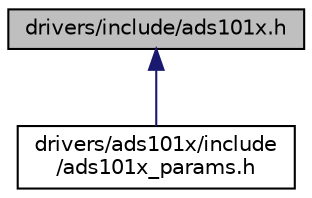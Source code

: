 digraph "drivers/include/ads101x.h"
{
 // LATEX_PDF_SIZE
  edge [fontname="Helvetica",fontsize="10",labelfontname="Helvetica",labelfontsize="10"];
  node [fontname="Helvetica",fontsize="10",shape=record];
  Node1 [label="drivers/include/ads101x.h",height=0.2,width=0.4,color="black", fillcolor="grey75", style="filled", fontcolor="black",tooltip="ADS101x/111x ADC device driver."];
  Node1 -> Node2 [dir="back",color="midnightblue",fontsize="10",style="solid",fontname="Helvetica"];
  Node2 [label="drivers/ads101x/include\l/ads101x_params.h",height=0.2,width=0.4,color="black", fillcolor="white", style="filled",URL="$ads101x__params_8h.html",tooltip="Default configuration for ADS101x/111x devices."];
}
